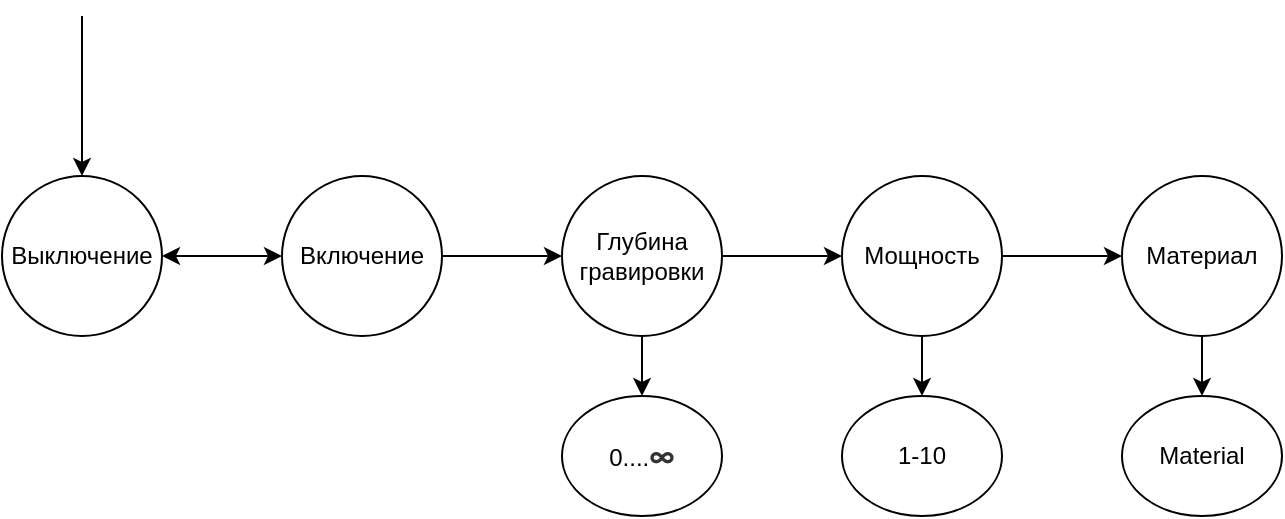 <mxfile version="25.0.3">
  <diagram name="Страница — 1" id="2BDAhqERsbTQ_1yF4lZA">
    <mxGraphModel dx="1050" dy="567" grid="1" gridSize="10" guides="1" tooltips="1" connect="1" arrows="1" fold="1" page="1" pageScale="1" pageWidth="827" pageHeight="1169" math="0" shadow="0">
      <root>
        <mxCell id="0" />
        <mxCell id="1" parent="0" />
        <mxCell id="JDj4xCMUx_ZxxPUJuX0y-2" value="Выключение" style="ellipse;whiteSpace=wrap;html=1;aspect=fixed;" vertex="1" parent="1">
          <mxGeometry x="40" y="200" width="80" height="80" as="geometry" />
        </mxCell>
        <mxCell id="JDj4xCMUx_ZxxPUJuX0y-3" value="Глубина гравировки" style="ellipse;whiteSpace=wrap;html=1;aspect=fixed;rotation=0;" vertex="1" parent="1">
          <mxGeometry x="320" y="200" width="80" height="80" as="geometry" />
        </mxCell>
        <mxCell id="JDj4xCMUx_ZxxPUJuX0y-4" value="Включение" style="ellipse;whiteSpace=wrap;html=1;aspect=fixed;" vertex="1" parent="1">
          <mxGeometry x="180" y="200" width="80" height="80" as="geometry" />
        </mxCell>
        <mxCell id="JDj4xCMUx_ZxxPUJuX0y-5" value="Материал" style="ellipse;whiteSpace=wrap;html=1;aspect=fixed;" vertex="1" parent="1">
          <mxGeometry x="600" y="200" width="80" height="80" as="geometry" />
        </mxCell>
        <mxCell id="JDj4xCMUx_ZxxPUJuX0y-6" value="Мощность" style="ellipse;whiteSpace=wrap;html=1;aspect=fixed;" vertex="1" parent="1">
          <mxGeometry x="460" y="200" width="80" height="80" as="geometry" />
        </mxCell>
        <mxCell id="JDj4xCMUx_ZxxPUJuX0y-7" value="1-10" style="ellipse;whiteSpace=wrap;html=1;" vertex="1" parent="1">
          <mxGeometry x="460" y="310" width="80" height="60" as="geometry" />
        </mxCell>
        <mxCell id="JDj4xCMUx_ZxxPUJuX0y-8" value="Material" style="ellipse;whiteSpace=wrap;html=1;" vertex="1" parent="1">
          <mxGeometry x="600" y="310" width="80" height="60" as="geometry" />
        </mxCell>
        <mxCell id="JDj4xCMUx_ZxxPUJuX0y-10" value="0....&lt;strong style=&quot;color: rgb(51, 51, 51); font-family: &amp;quot;YS Text&amp;quot;, -apple-system, BlinkMacSystemFont, Arial, Helvetica, sans-serif; font-size: 13px; text-align: start; background-color: rgb(255, 255, 255);&quot; class=&quot;RichFactdown-StrongEmphasis&quot;&gt;∞&lt;/strong&gt;" style="ellipse;whiteSpace=wrap;html=1;" vertex="1" parent="1">
          <mxGeometry x="320" y="310" width="80" height="60" as="geometry" />
        </mxCell>
        <mxCell id="JDj4xCMUx_ZxxPUJuX0y-13" value="" style="endArrow=classic;html=1;rounded=0;exitX=0.5;exitY=1;exitDx=0;exitDy=0;entryX=0.5;entryY=0;entryDx=0;entryDy=0;" edge="1" parent="1" source="JDj4xCMUx_ZxxPUJuX0y-3" target="JDj4xCMUx_ZxxPUJuX0y-10">
          <mxGeometry width="50" height="50" relative="1" as="geometry">
            <mxPoint x="450" y="310" as="sourcePoint" />
            <mxPoint x="470" y="280" as="targetPoint" />
          </mxGeometry>
        </mxCell>
        <mxCell id="JDj4xCMUx_ZxxPUJuX0y-15" value="" style="endArrow=classic;html=1;rounded=0;exitX=0.5;exitY=1;exitDx=0;exitDy=0;entryX=0.5;entryY=0;entryDx=0;entryDy=0;" edge="1" parent="1" source="JDj4xCMUx_ZxxPUJuX0y-6" target="JDj4xCMUx_ZxxPUJuX0y-7">
          <mxGeometry width="50" height="50" relative="1" as="geometry">
            <mxPoint x="420" y="330" as="sourcePoint" />
            <mxPoint x="470" y="280" as="targetPoint" />
          </mxGeometry>
        </mxCell>
        <mxCell id="JDj4xCMUx_ZxxPUJuX0y-16" value="" style="endArrow=classic;html=1;rounded=0;exitX=0.5;exitY=1;exitDx=0;exitDy=0;entryX=0.5;entryY=0;entryDx=0;entryDy=0;" edge="1" parent="1" source="JDj4xCMUx_ZxxPUJuX0y-5" target="JDj4xCMUx_ZxxPUJuX0y-8">
          <mxGeometry width="50" height="50" relative="1" as="geometry">
            <mxPoint x="420" y="330" as="sourcePoint" />
            <mxPoint x="470" y="280" as="targetPoint" />
          </mxGeometry>
        </mxCell>
        <mxCell id="JDj4xCMUx_ZxxPUJuX0y-17" value="" style="endArrow=classic;html=1;rounded=0;exitX=1;exitY=0.5;exitDx=0;exitDy=0;entryX=0;entryY=0.5;entryDx=0;entryDy=0;" edge="1" parent="1" source="JDj4xCMUx_ZxxPUJuX0y-4" target="JDj4xCMUx_ZxxPUJuX0y-3">
          <mxGeometry width="50" height="50" relative="1" as="geometry">
            <mxPoint x="320" y="390" as="sourcePoint" />
            <mxPoint x="470" y="280" as="targetPoint" />
          </mxGeometry>
        </mxCell>
        <mxCell id="JDj4xCMUx_ZxxPUJuX0y-18" value="" style="endArrow=classic;html=1;rounded=0;exitX=1;exitY=0.5;exitDx=0;exitDy=0;entryX=0;entryY=0.5;entryDx=0;entryDy=0;" edge="1" parent="1" source="JDj4xCMUx_ZxxPUJuX0y-3" target="JDj4xCMUx_ZxxPUJuX0y-6">
          <mxGeometry width="50" height="50" relative="1" as="geometry">
            <mxPoint x="420" y="330" as="sourcePoint" />
            <mxPoint x="470" y="280" as="targetPoint" />
          </mxGeometry>
        </mxCell>
        <mxCell id="JDj4xCMUx_ZxxPUJuX0y-19" value="" style="endArrow=classic;html=1;rounded=0;exitX=1;exitY=0.5;exitDx=0;exitDy=0;entryX=0;entryY=0.5;entryDx=0;entryDy=0;" edge="1" parent="1" source="JDj4xCMUx_ZxxPUJuX0y-6" target="JDj4xCMUx_ZxxPUJuX0y-5">
          <mxGeometry width="50" height="50" relative="1" as="geometry">
            <mxPoint x="420" y="330" as="sourcePoint" />
            <mxPoint x="470" y="280" as="targetPoint" />
          </mxGeometry>
        </mxCell>
        <mxCell id="JDj4xCMUx_ZxxPUJuX0y-20" value="" style="endArrow=classic;startArrow=classic;html=1;rounded=0;exitX=1;exitY=0.5;exitDx=0;exitDy=0;" edge="1" parent="1" source="JDj4xCMUx_ZxxPUJuX0y-2">
          <mxGeometry width="50" height="50" relative="1" as="geometry">
            <mxPoint x="420" y="330" as="sourcePoint" />
            <mxPoint x="180" y="240" as="targetPoint" />
          </mxGeometry>
        </mxCell>
        <mxCell id="JDj4xCMUx_ZxxPUJuX0y-25" value="" style="endArrow=classic;html=1;rounded=0;entryX=0.5;entryY=0;entryDx=0;entryDy=0;" edge="1" parent="1" target="JDj4xCMUx_ZxxPUJuX0y-2">
          <mxGeometry width="50" height="50" relative="1" as="geometry">
            <mxPoint x="80" y="120" as="sourcePoint" />
            <mxPoint x="470" y="280" as="targetPoint" />
          </mxGeometry>
        </mxCell>
      </root>
    </mxGraphModel>
  </diagram>
</mxfile>
